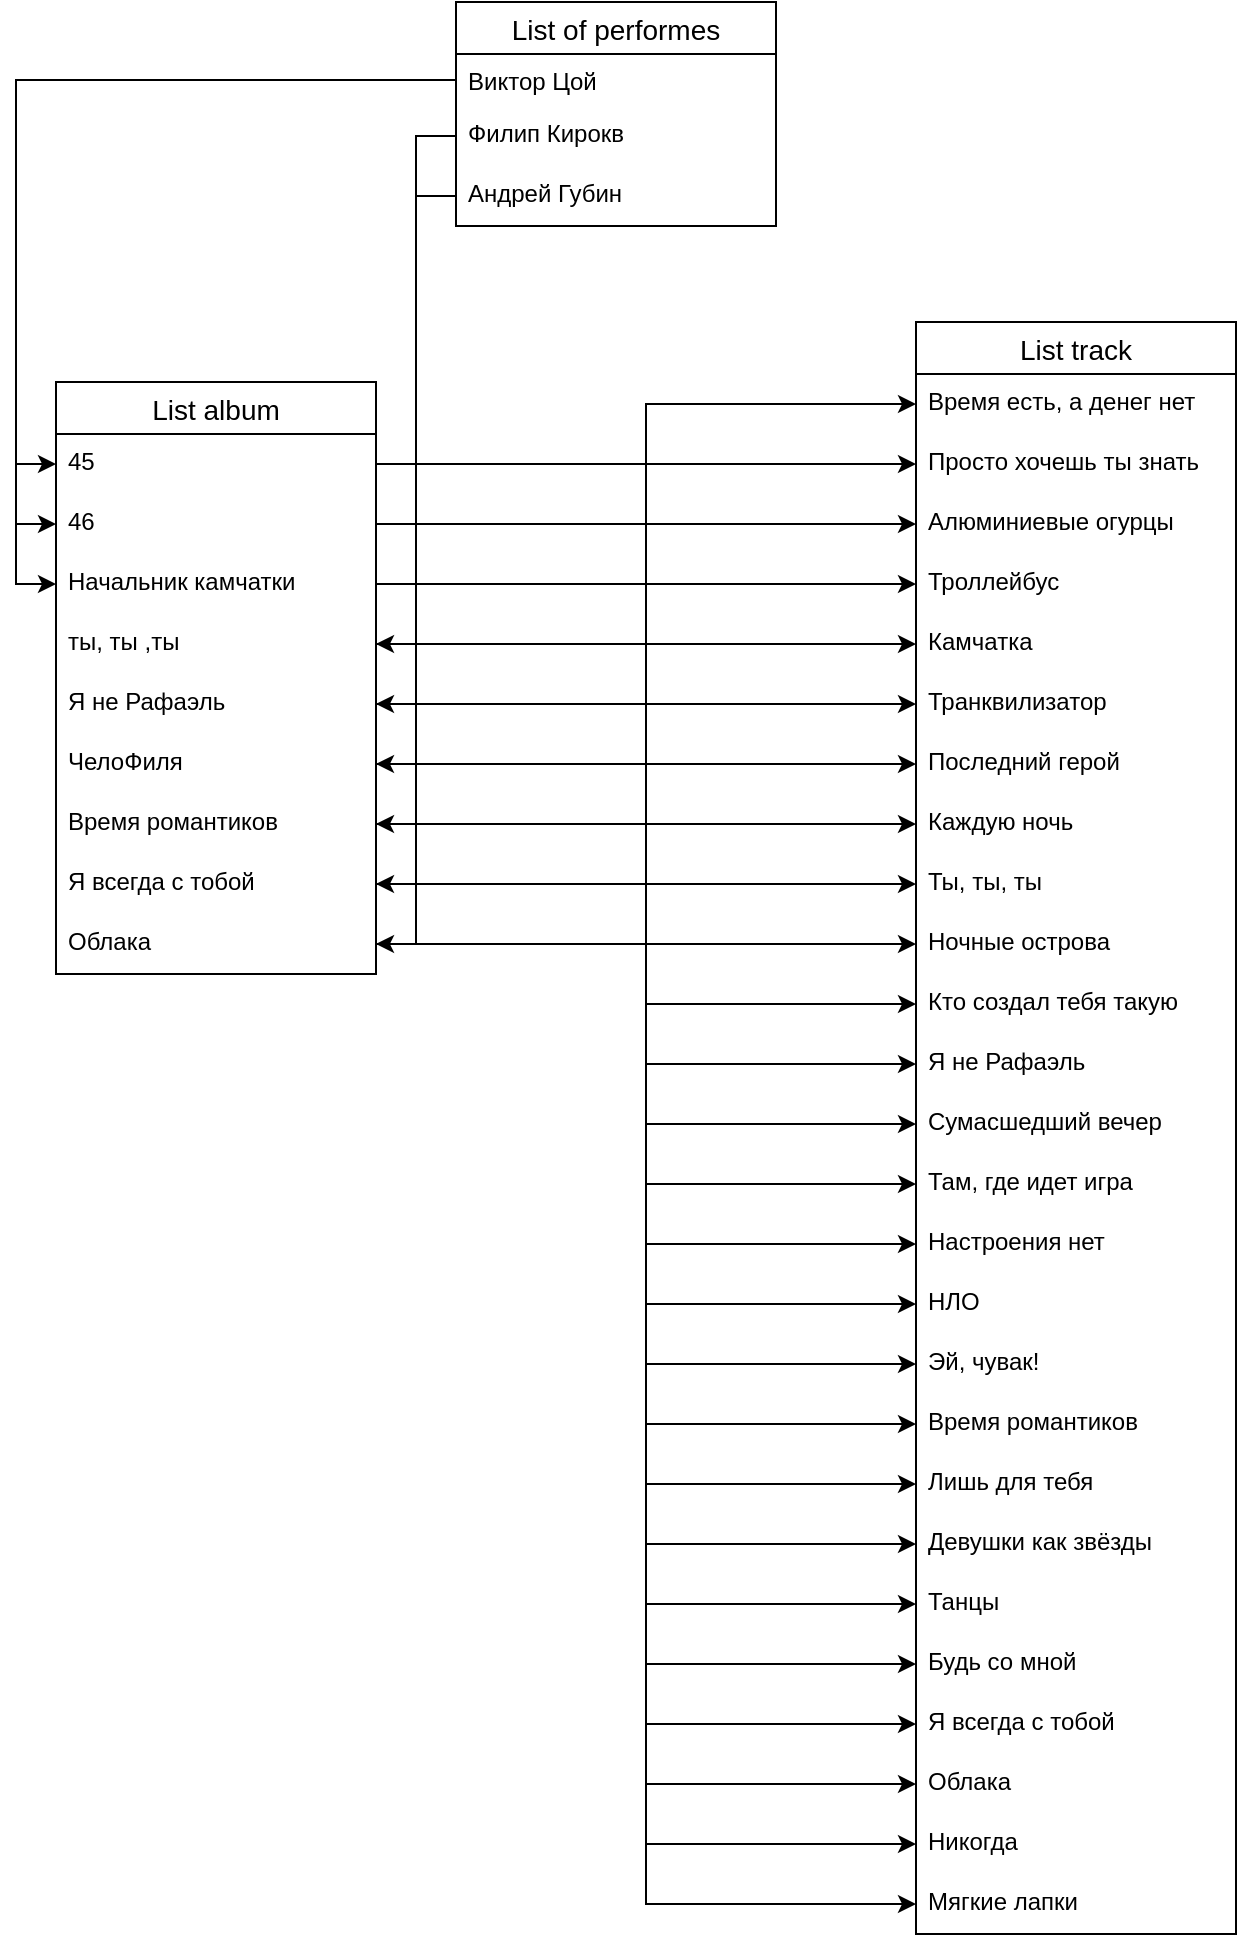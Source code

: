 <mxfile version="14.9.8" type="github">
  <diagram id="wcIPU9KMMJ4un5b8Lt9M" name="Page-1">
    <mxGraphModel dx="1422" dy="762" grid="1" gridSize="10" guides="1" tooltips="1" connect="1" arrows="1" fold="1" page="1" pageScale="1" pageWidth="827" pageHeight="1169" math="0" shadow="0">
      <root>
        <mxCell id="0" />
        <mxCell id="1" parent="0" />
        <mxCell id="bafzeU58rA8XqYi_XDJe-40" value="List of performes" style="swimlane;fontStyle=0;childLayout=stackLayout;horizontal=1;startSize=26;horizontalStack=0;resizeParent=1;resizeParentMax=0;resizeLast=0;collapsible=1;marginBottom=0;align=center;fontSize=14;" parent="1" vertex="1">
          <mxGeometry x="320" y="40" width="160" height="112" as="geometry" />
        </mxCell>
        <mxCell id="bafzeU58rA8XqYi_XDJe-41" value="Виктор Цой" style="text;strokeColor=none;fillColor=none;spacingLeft=4;spacingRight=4;overflow=hidden;rotatable=0;points=[[0,0.5],[1,0.5]];portConstraint=eastwest;fontSize=12;" parent="bafzeU58rA8XqYi_XDJe-40" vertex="1">
          <mxGeometry y="26" width="160" height="26" as="geometry" />
        </mxCell>
        <mxCell id="bafzeU58rA8XqYi_XDJe-42" value="Филип Кирокв" style="text;strokeColor=none;fillColor=none;spacingLeft=4;spacingRight=4;overflow=hidden;rotatable=0;points=[[0,0.5],[1,0.5]];portConstraint=eastwest;fontSize=12;" parent="bafzeU58rA8XqYi_XDJe-40" vertex="1">
          <mxGeometry y="52" width="160" height="30" as="geometry" />
        </mxCell>
        <mxCell id="bafzeU58rA8XqYi_XDJe-43" value="Андрей Губин" style="text;strokeColor=none;fillColor=none;spacingLeft=4;spacingRight=4;overflow=hidden;rotatable=0;points=[[0,0.5],[1,0.5]];portConstraint=eastwest;fontSize=12;" parent="bafzeU58rA8XqYi_XDJe-40" vertex="1">
          <mxGeometry y="82" width="160" height="30" as="geometry" />
        </mxCell>
        <mxCell id="bafzeU58rA8XqYi_XDJe-48" value="List album" style="swimlane;fontStyle=0;childLayout=stackLayout;horizontal=1;startSize=26;horizontalStack=0;resizeParent=1;resizeParentMax=0;resizeLast=0;collapsible=1;marginBottom=0;align=center;fontSize=14;" parent="1" vertex="1">
          <mxGeometry x="120" y="230" width="160" height="296" as="geometry" />
        </mxCell>
        <mxCell id="bafzeU58rA8XqYi_XDJe-50" value="45" style="text;strokeColor=none;fillColor=none;spacingLeft=4;spacingRight=4;overflow=hidden;rotatable=0;points=[[0,0.5],[1,0.5]];portConstraint=eastwest;fontSize=12;" parent="bafzeU58rA8XqYi_XDJe-48" vertex="1">
          <mxGeometry y="26" width="160" height="30" as="geometry" />
        </mxCell>
        <mxCell id="bafzeU58rA8XqYi_XDJe-51" value="46" style="text;strokeColor=none;fillColor=none;spacingLeft=4;spacingRight=4;overflow=hidden;rotatable=0;points=[[0,0.5],[1,0.5]];portConstraint=eastwest;fontSize=12;" parent="bafzeU58rA8XqYi_XDJe-48" vertex="1">
          <mxGeometry y="56" width="160" height="30" as="geometry" />
        </mxCell>
        <mxCell id="FZf9KdGtztHKT485gBUw-61" value="Начальник камчатки" style="text;strokeColor=none;fillColor=none;spacingLeft=4;spacingRight=4;overflow=hidden;rotatable=0;points=[[0,0.5],[1,0.5]];portConstraint=eastwest;fontSize=12;" parent="bafzeU58rA8XqYi_XDJe-48" vertex="1">
          <mxGeometry y="86" width="160" height="30" as="geometry" />
        </mxCell>
        <mxCell id="FZf9KdGtztHKT485gBUw-62" value="ты, ты ,ты" style="text;strokeColor=none;fillColor=none;spacingLeft=4;spacingRight=4;overflow=hidden;rotatable=0;points=[[0,0.5],[1,0.5]];portConstraint=eastwest;fontSize=12;" parent="bafzeU58rA8XqYi_XDJe-48" vertex="1">
          <mxGeometry y="116" width="160" height="30" as="geometry" />
        </mxCell>
        <mxCell id="FZf9KdGtztHKT485gBUw-63" value="Я не Рафаэль" style="text;strokeColor=none;fillColor=none;spacingLeft=4;spacingRight=4;overflow=hidden;rotatable=0;points=[[0,0.5],[1,0.5]];portConstraint=eastwest;fontSize=12;" parent="bafzeU58rA8XqYi_XDJe-48" vertex="1">
          <mxGeometry y="146" width="160" height="30" as="geometry" />
        </mxCell>
        <mxCell id="FZf9KdGtztHKT485gBUw-64" value="ЧелоФиля" style="text;strokeColor=none;fillColor=none;spacingLeft=4;spacingRight=4;overflow=hidden;rotatable=0;points=[[0,0.5],[1,0.5]];portConstraint=eastwest;fontSize=12;" parent="bafzeU58rA8XqYi_XDJe-48" vertex="1">
          <mxGeometry y="176" width="160" height="30" as="geometry" />
        </mxCell>
        <mxCell id="FZf9KdGtztHKT485gBUw-65" value="Время романтиков" style="text;strokeColor=none;fillColor=none;spacingLeft=4;spacingRight=4;overflow=hidden;rotatable=0;points=[[0,0.5],[1,0.5]];portConstraint=eastwest;fontSize=12;" parent="bafzeU58rA8XqYi_XDJe-48" vertex="1">
          <mxGeometry y="206" width="160" height="30" as="geometry" />
        </mxCell>
        <mxCell id="FZf9KdGtztHKT485gBUw-66" value="Я всегда с тобой" style="text;strokeColor=none;fillColor=none;spacingLeft=4;spacingRight=4;overflow=hidden;rotatable=0;points=[[0,0.5],[1,0.5]];portConstraint=eastwest;fontSize=12;" parent="bafzeU58rA8XqYi_XDJe-48" vertex="1">
          <mxGeometry y="236" width="160" height="30" as="geometry" />
        </mxCell>
        <mxCell id="FZf9KdGtztHKT485gBUw-103" value="Облака" style="text;strokeColor=none;fillColor=none;spacingLeft=4;spacingRight=4;overflow=hidden;rotatable=0;points=[[0,0.5],[1,0.5]];portConstraint=eastwest;fontSize=12;" parent="bafzeU58rA8XqYi_XDJe-48" vertex="1">
          <mxGeometry y="266" width="160" height="30" as="geometry" />
        </mxCell>
        <mxCell id="FZf9KdGtztHKT485gBUw-33" value="List track" style="swimlane;fontStyle=0;childLayout=stackLayout;horizontal=1;startSize=26;horizontalStack=0;resizeParent=1;resizeParentMax=0;resizeLast=0;collapsible=1;marginBottom=0;align=center;fontSize=14;" parent="1" vertex="1">
          <mxGeometry x="550" y="200" width="160" height="806" as="geometry" />
        </mxCell>
        <mxCell id="FZf9KdGtztHKT485gBUw-39" value="Время есть, а денег нет" style="text;strokeColor=none;fillColor=none;spacingLeft=4;spacingRight=4;overflow=hidden;rotatable=0;points=[[0,0.5],[1,0.5]];portConstraint=eastwest;fontSize=12;" parent="FZf9KdGtztHKT485gBUw-33" vertex="1">
          <mxGeometry y="26" width="160" height="30" as="geometry" />
        </mxCell>
        <mxCell id="FZf9KdGtztHKT485gBUw-40" value="Просто хочешь ты знать" style="text;strokeColor=none;fillColor=none;spacingLeft=4;spacingRight=4;overflow=hidden;rotatable=0;points=[[0,0.5],[1,0.5]];portConstraint=eastwest;fontSize=12;" parent="FZf9KdGtztHKT485gBUw-33" vertex="1">
          <mxGeometry y="56" width="160" height="30" as="geometry" />
        </mxCell>
        <mxCell id="FZf9KdGtztHKT485gBUw-41" value="Алюминиевые огурцы" style="text;strokeColor=none;fillColor=none;spacingLeft=4;spacingRight=4;overflow=hidden;rotatable=0;points=[[0,0.5],[1,0.5]];portConstraint=eastwest;fontSize=12;" parent="FZf9KdGtztHKT485gBUw-33" vertex="1">
          <mxGeometry y="86" width="160" height="30" as="geometry" />
        </mxCell>
        <mxCell id="FZf9KdGtztHKT485gBUw-42" value="Троллейбус" style="text;strokeColor=none;fillColor=none;spacingLeft=4;spacingRight=4;overflow=hidden;rotatable=0;points=[[0,0.5],[1,0.5]];portConstraint=eastwest;fontSize=12;" parent="FZf9KdGtztHKT485gBUw-33" vertex="1">
          <mxGeometry y="116" width="160" height="30" as="geometry" />
        </mxCell>
        <mxCell id="FZf9KdGtztHKT485gBUw-43" value="Камчатка" style="text;strokeColor=none;fillColor=none;spacingLeft=4;spacingRight=4;overflow=hidden;rotatable=0;points=[[0,0.5],[1,0.5]];portConstraint=eastwest;fontSize=12;" parent="FZf9KdGtztHKT485gBUw-33" vertex="1">
          <mxGeometry y="146" width="160" height="30" as="geometry" />
        </mxCell>
        <mxCell id="FZf9KdGtztHKT485gBUw-44" value="Транквилизатор" style="text;strokeColor=none;fillColor=none;spacingLeft=4;spacingRight=4;overflow=hidden;rotatable=0;points=[[0,0.5],[1,0.5]];portConstraint=eastwest;fontSize=12;" parent="FZf9KdGtztHKT485gBUw-33" vertex="1">
          <mxGeometry y="176" width="160" height="30" as="geometry" />
        </mxCell>
        <mxCell id="FZf9KdGtztHKT485gBUw-45" value="Последний герой" style="text;strokeColor=none;fillColor=none;spacingLeft=4;spacingRight=4;overflow=hidden;rotatable=0;points=[[0,0.5],[1,0.5]];portConstraint=eastwest;fontSize=12;" parent="FZf9KdGtztHKT485gBUw-33" vertex="1">
          <mxGeometry y="206" width="160" height="30" as="geometry" />
        </mxCell>
        <mxCell id="FZf9KdGtztHKT485gBUw-46" value="Каждую ночь" style="text;strokeColor=none;fillColor=none;spacingLeft=4;spacingRight=4;overflow=hidden;rotatable=0;points=[[0,0.5],[1,0.5]];portConstraint=eastwest;fontSize=12;" parent="FZf9KdGtztHKT485gBUw-33" vertex="1">
          <mxGeometry y="236" width="160" height="30" as="geometry" />
        </mxCell>
        <mxCell id="FZf9KdGtztHKT485gBUw-48" value="Ты, ты, ты" style="text;strokeColor=none;fillColor=none;spacingLeft=4;spacingRight=4;overflow=hidden;rotatable=0;points=[[0,0.5],[1,0.5]];portConstraint=eastwest;fontSize=12;" parent="FZf9KdGtztHKT485gBUw-33" vertex="1">
          <mxGeometry y="266" width="160" height="30" as="geometry" />
        </mxCell>
        <mxCell id="FZf9KdGtztHKT485gBUw-49" value="Ночные острова" style="text;strokeColor=none;fillColor=none;spacingLeft=4;spacingRight=4;overflow=hidden;rotatable=0;points=[[0,0.5],[1,0.5]];portConstraint=eastwest;fontSize=12;" parent="FZf9KdGtztHKT485gBUw-33" vertex="1">
          <mxGeometry y="296" width="160" height="30" as="geometry" />
        </mxCell>
        <mxCell id="FZf9KdGtztHKT485gBUw-50" value="Кто создал тебя такую" style="text;strokeColor=none;fillColor=none;spacingLeft=4;spacingRight=4;overflow=hidden;rotatable=0;points=[[0,0.5],[1,0.5]];portConstraint=eastwest;fontSize=12;" parent="FZf9KdGtztHKT485gBUw-33" vertex="1">
          <mxGeometry y="326" width="160" height="30" as="geometry" />
        </mxCell>
        <mxCell id="FZf9KdGtztHKT485gBUw-51" value="Я не Рафаэль" style="text;strokeColor=none;fillColor=none;spacingLeft=4;spacingRight=4;overflow=hidden;rotatable=0;points=[[0,0.5],[1,0.5]];portConstraint=eastwest;fontSize=12;" parent="FZf9KdGtztHKT485gBUw-33" vertex="1">
          <mxGeometry y="356" width="160" height="30" as="geometry" />
        </mxCell>
        <mxCell id="FZf9KdGtztHKT485gBUw-52" value="Сумасшедший вечер" style="text;strokeColor=none;fillColor=none;spacingLeft=4;spacingRight=4;overflow=hidden;rotatable=0;points=[[0,0.5],[1,0.5]];portConstraint=eastwest;fontSize=12;" parent="FZf9KdGtztHKT485gBUw-33" vertex="1">
          <mxGeometry y="386" width="160" height="30" as="geometry" />
        </mxCell>
        <mxCell id="FZf9KdGtztHKT485gBUw-53" value="Там, где идет игра" style="text;strokeColor=none;fillColor=none;spacingLeft=4;spacingRight=4;overflow=hidden;rotatable=0;points=[[0,0.5],[1,0.5]];portConstraint=eastwest;fontSize=12;" parent="FZf9KdGtztHKT485gBUw-33" vertex="1">
          <mxGeometry y="416" width="160" height="30" as="geometry" />
        </mxCell>
        <mxCell id="FZf9KdGtztHKT485gBUw-54" value="Настроения нет" style="text;strokeColor=none;fillColor=none;spacingLeft=4;spacingRight=4;overflow=hidden;rotatable=0;points=[[0,0.5],[1,0.5]];portConstraint=eastwest;fontSize=12;" parent="FZf9KdGtztHKT485gBUw-33" vertex="1">
          <mxGeometry y="446" width="160" height="30" as="geometry" />
        </mxCell>
        <mxCell id="FZf9KdGtztHKT485gBUw-55" value="НЛО" style="text;strokeColor=none;fillColor=none;spacingLeft=4;spacingRight=4;overflow=hidden;rotatable=0;points=[[0,0.5],[1,0.5]];portConstraint=eastwest;fontSize=12;" parent="FZf9KdGtztHKT485gBUw-33" vertex="1">
          <mxGeometry y="476" width="160" height="30" as="geometry" />
        </mxCell>
        <mxCell id="FZf9KdGtztHKT485gBUw-56" value="Эй, чувак!" style="text;strokeColor=none;fillColor=none;spacingLeft=4;spacingRight=4;overflow=hidden;rotatable=0;points=[[0,0.5],[1,0.5]];portConstraint=eastwest;fontSize=12;" parent="FZf9KdGtztHKT485gBUw-33" vertex="1">
          <mxGeometry y="506" width="160" height="30" as="geometry" />
        </mxCell>
        <mxCell id="FZf9KdGtztHKT485gBUw-57" value="Время романтиков" style="text;strokeColor=none;fillColor=none;spacingLeft=4;spacingRight=4;overflow=hidden;rotatable=0;points=[[0,0.5],[1,0.5]];portConstraint=eastwest;fontSize=12;" parent="FZf9KdGtztHKT485gBUw-33" vertex="1">
          <mxGeometry y="536" width="160" height="30" as="geometry" />
        </mxCell>
        <mxCell id="FZf9KdGtztHKT485gBUw-58" value="Лишь для тебя" style="text;strokeColor=none;fillColor=none;spacingLeft=4;spacingRight=4;overflow=hidden;rotatable=0;points=[[0,0.5],[1,0.5]];portConstraint=eastwest;fontSize=12;" parent="FZf9KdGtztHKT485gBUw-33" vertex="1">
          <mxGeometry y="566" width="160" height="30" as="geometry" />
        </mxCell>
        <mxCell id="FZf9KdGtztHKT485gBUw-59" value="Девушки как звёзды" style="text;strokeColor=none;fillColor=none;spacingLeft=4;spacingRight=4;overflow=hidden;rotatable=0;points=[[0,0.5],[1,0.5]];portConstraint=eastwest;fontSize=12;" parent="FZf9KdGtztHKT485gBUw-33" vertex="1">
          <mxGeometry y="596" width="160" height="30" as="geometry" />
        </mxCell>
        <mxCell id="FZf9KdGtztHKT485gBUw-60" value="Танцы" style="text;strokeColor=none;fillColor=none;spacingLeft=4;spacingRight=4;overflow=hidden;rotatable=0;points=[[0,0.5],[1,0.5]];portConstraint=eastwest;fontSize=12;" parent="FZf9KdGtztHKT485gBUw-33" vertex="1">
          <mxGeometry y="626" width="160" height="30" as="geometry" />
        </mxCell>
        <mxCell id="FZf9KdGtztHKT485gBUw-98" value="Будь со мной" style="text;strokeColor=none;fillColor=none;spacingLeft=4;spacingRight=4;overflow=hidden;rotatable=0;points=[[0,0.5],[1,0.5]];portConstraint=eastwest;fontSize=12;" parent="FZf9KdGtztHKT485gBUw-33" vertex="1">
          <mxGeometry y="656" width="160" height="30" as="geometry" />
        </mxCell>
        <mxCell id="FZf9KdGtztHKT485gBUw-99" value="Я всегда с тобой" style="text;strokeColor=none;fillColor=none;spacingLeft=4;spacingRight=4;overflow=hidden;rotatable=0;points=[[0,0.5],[1,0.5]];portConstraint=eastwest;fontSize=12;" parent="FZf9KdGtztHKT485gBUw-33" vertex="1">
          <mxGeometry y="686" width="160" height="30" as="geometry" />
        </mxCell>
        <mxCell id="FZf9KdGtztHKT485gBUw-100" value="Облака" style="text;strokeColor=none;fillColor=none;spacingLeft=4;spacingRight=4;overflow=hidden;rotatable=0;points=[[0,0.5],[1,0.5]];portConstraint=eastwest;fontSize=12;" parent="FZf9KdGtztHKT485gBUw-33" vertex="1">
          <mxGeometry y="716" width="160" height="30" as="geometry" />
        </mxCell>
        <mxCell id="FZf9KdGtztHKT485gBUw-101" value="Никогда" style="text;strokeColor=none;fillColor=none;spacingLeft=4;spacingRight=4;overflow=hidden;rotatable=0;points=[[0,0.5],[1,0.5]];portConstraint=eastwest;fontSize=12;" parent="FZf9KdGtztHKT485gBUw-33" vertex="1">
          <mxGeometry y="746" width="160" height="30" as="geometry" />
        </mxCell>
        <mxCell id="FZf9KdGtztHKT485gBUw-102" value="Мягкие лапки" style="text;strokeColor=none;fillColor=none;spacingLeft=4;spacingRight=4;overflow=hidden;rotatable=0;points=[[0,0.5],[1,0.5]];portConstraint=eastwest;fontSize=12;" parent="FZf9KdGtztHKT485gBUw-33" vertex="1">
          <mxGeometry y="776" width="160" height="30" as="geometry" />
        </mxCell>
        <mxCell id="FZf9KdGtztHKT485gBUw-105" style="edgeStyle=orthogonalEdgeStyle;rounded=0;orthogonalLoop=1;jettySize=auto;html=1;entryX=0;entryY=0.5;entryDx=0;entryDy=0;" parent="1" source="bafzeU58rA8XqYi_XDJe-41" target="bafzeU58rA8XqYi_XDJe-51" edge="1">
          <mxGeometry relative="1" as="geometry" />
        </mxCell>
        <mxCell id="FZf9KdGtztHKT485gBUw-106" style="edgeStyle=orthogonalEdgeStyle;rounded=0;orthogonalLoop=1;jettySize=auto;html=1;entryX=0;entryY=0.5;entryDx=0;entryDy=0;" parent="1" source="bafzeU58rA8XqYi_XDJe-41" target="FZf9KdGtztHKT485gBUw-61" edge="1">
          <mxGeometry relative="1" as="geometry" />
        </mxCell>
        <mxCell id="FZf9KdGtztHKT485gBUw-108" style="edgeStyle=orthogonalEdgeStyle;rounded=0;orthogonalLoop=1;jettySize=auto;html=1;entryX=1;entryY=0.5;entryDx=0;entryDy=0;" parent="1" source="bafzeU58rA8XqYi_XDJe-42" target="FZf9KdGtztHKT485gBUw-64" edge="1">
          <mxGeometry relative="1" as="geometry" />
        </mxCell>
        <mxCell id="FZf9KdGtztHKT485gBUw-109" style="edgeStyle=orthogonalEdgeStyle;rounded=0;orthogonalLoop=1;jettySize=auto;html=1;entryX=1;entryY=0.5;entryDx=0;entryDy=0;" parent="1" source="bafzeU58rA8XqYi_XDJe-42" target="FZf9KdGtztHKT485gBUw-63" edge="1">
          <mxGeometry relative="1" as="geometry" />
        </mxCell>
        <mxCell id="FZf9KdGtztHKT485gBUw-110" style="edgeStyle=orthogonalEdgeStyle;rounded=0;orthogonalLoop=1;jettySize=auto;html=1;entryX=0;entryY=0.5;entryDx=0;entryDy=0;" parent="1" source="bafzeU58rA8XqYi_XDJe-41" target="bafzeU58rA8XqYi_XDJe-50" edge="1">
          <mxGeometry relative="1" as="geometry" />
        </mxCell>
        <mxCell id="FZf9KdGtztHKT485gBUw-111" style="edgeStyle=orthogonalEdgeStyle;rounded=0;orthogonalLoop=1;jettySize=auto;html=1;exitX=0;exitY=0.5;exitDx=0;exitDy=0;entryX=1;entryY=0.5;entryDx=0;entryDy=0;" parent="1" source="bafzeU58rA8XqYi_XDJe-42" target="FZf9KdGtztHKT485gBUw-62" edge="1">
          <mxGeometry relative="1" as="geometry" />
        </mxCell>
        <mxCell id="FZf9KdGtztHKT485gBUw-112" style="edgeStyle=orthogonalEdgeStyle;rounded=0;orthogonalLoop=1;jettySize=auto;html=1;entryX=1;entryY=0.5;entryDx=0;entryDy=0;" parent="1" source="bafzeU58rA8XqYi_XDJe-43" target="FZf9KdGtztHKT485gBUw-65" edge="1">
          <mxGeometry relative="1" as="geometry" />
        </mxCell>
        <mxCell id="FZf9KdGtztHKT485gBUw-113" style="edgeStyle=orthogonalEdgeStyle;rounded=0;orthogonalLoop=1;jettySize=auto;html=1;entryX=1;entryY=0.5;entryDx=0;entryDy=0;" parent="1" source="bafzeU58rA8XqYi_XDJe-43" target="FZf9KdGtztHKT485gBUw-66" edge="1">
          <mxGeometry relative="1" as="geometry" />
        </mxCell>
        <mxCell id="FZf9KdGtztHKT485gBUw-114" style="edgeStyle=orthogonalEdgeStyle;rounded=0;orthogonalLoop=1;jettySize=auto;html=1;entryX=1;entryY=0.5;entryDx=0;entryDy=0;" parent="1" source="bafzeU58rA8XqYi_XDJe-43" target="FZf9KdGtztHKT485gBUw-103" edge="1">
          <mxGeometry relative="1" as="geometry" />
        </mxCell>
        <mxCell id="biPgVVkq6t1ke-lCDyxf-1" style="edgeStyle=orthogonalEdgeStyle;rounded=0;orthogonalLoop=1;jettySize=auto;html=1;entryX=0;entryY=0.5;entryDx=0;entryDy=0;" parent="1" source="bafzeU58rA8XqYi_XDJe-50" target="FZf9KdGtztHKT485gBUw-39" edge="1">
          <mxGeometry relative="1" as="geometry" />
        </mxCell>
        <mxCell id="biPgVVkq6t1ke-lCDyxf-2" style="edgeStyle=orthogonalEdgeStyle;rounded=0;orthogonalLoop=1;jettySize=auto;html=1;entryX=0;entryY=0.5;entryDx=0;entryDy=0;" parent="1" source="bafzeU58rA8XqYi_XDJe-50" target="FZf9KdGtztHKT485gBUw-40" edge="1">
          <mxGeometry relative="1" as="geometry" />
        </mxCell>
        <mxCell id="biPgVVkq6t1ke-lCDyxf-3" style="edgeStyle=orthogonalEdgeStyle;rounded=0;orthogonalLoop=1;jettySize=auto;html=1;entryX=0;entryY=0.5;entryDx=0;entryDy=0;" parent="1" source="bafzeU58rA8XqYi_XDJe-50" target="FZf9KdGtztHKT485gBUw-41" edge="1">
          <mxGeometry relative="1" as="geometry" />
        </mxCell>
        <mxCell id="biPgVVkq6t1ke-lCDyxf-4" style="edgeStyle=orthogonalEdgeStyle;rounded=0;orthogonalLoop=1;jettySize=auto;html=1;entryX=0;entryY=0.5;entryDx=0;entryDy=0;" parent="1" source="bafzeU58rA8XqYi_XDJe-51" target="FZf9KdGtztHKT485gBUw-42" edge="1">
          <mxGeometry relative="1" as="geometry" />
        </mxCell>
        <mxCell id="biPgVVkq6t1ke-lCDyxf-6" style="edgeStyle=orthogonalEdgeStyle;rounded=0;orthogonalLoop=1;jettySize=auto;html=1;entryX=0;entryY=0.5;entryDx=0;entryDy=0;" parent="1" source="bafzeU58rA8XqYi_XDJe-51" target="FZf9KdGtztHKT485gBUw-44" edge="1">
          <mxGeometry relative="1" as="geometry" />
        </mxCell>
        <mxCell id="biPgVVkq6t1ke-lCDyxf-7" style="edgeStyle=orthogonalEdgeStyle;rounded=0;orthogonalLoop=1;jettySize=auto;html=1;entryX=0;entryY=0.5;entryDx=0;entryDy=0;" parent="1" source="bafzeU58rA8XqYi_XDJe-51" target="FZf9KdGtztHKT485gBUw-43" edge="1">
          <mxGeometry relative="1" as="geometry" />
        </mxCell>
        <mxCell id="biPgVVkq6t1ke-lCDyxf-8" style="edgeStyle=orthogonalEdgeStyle;rounded=0;orthogonalLoop=1;jettySize=auto;html=1;entryX=0;entryY=0.5;entryDx=0;entryDy=0;" parent="1" source="FZf9KdGtztHKT485gBUw-61" target="FZf9KdGtztHKT485gBUw-45" edge="1">
          <mxGeometry relative="1" as="geometry" />
        </mxCell>
        <mxCell id="biPgVVkq6t1ke-lCDyxf-11" style="edgeStyle=orthogonalEdgeStyle;rounded=0;orthogonalLoop=1;jettySize=auto;html=1;entryX=0;entryY=0.5;entryDx=0;entryDy=0;" parent="1" source="FZf9KdGtztHKT485gBUw-61" target="FZf9KdGtztHKT485gBUw-46" edge="1">
          <mxGeometry relative="1" as="geometry" />
        </mxCell>
        <mxCell id="biPgVVkq6t1ke-lCDyxf-13" style="edgeStyle=orthogonalEdgeStyle;rounded=0;orthogonalLoop=1;jettySize=auto;html=1;entryX=0;entryY=0.5;entryDx=0;entryDy=0;" parent="1" source="FZf9KdGtztHKT485gBUw-62" target="FZf9KdGtztHKT485gBUw-48" edge="1">
          <mxGeometry relative="1" as="geometry" />
        </mxCell>
        <mxCell id="biPgVVkq6t1ke-lCDyxf-14" style="edgeStyle=orthogonalEdgeStyle;rounded=0;orthogonalLoop=1;jettySize=auto;html=1;entryX=0;entryY=0.5;entryDx=0;entryDy=0;" parent="1" source="FZf9KdGtztHKT485gBUw-62" target="FZf9KdGtztHKT485gBUw-49" edge="1">
          <mxGeometry relative="1" as="geometry" />
        </mxCell>
        <mxCell id="biPgVVkq6t1ke-lCDyxf-15" style="edgeStyle=orthogonalEdgeStyle;rounded=0;orthogonalLoop=1;jettySize=auto;html=1;entryX=0;entryY=0.5;entryDx=0;entryDy=0;" parent="1" source="FZf9KdGtztHKT485gBUw-62" target="FZf9KdGtztHKT485gBUw-50" edge="1">
          <mxGeometry relative="1" as="geometry" />
        </mxCell>
        <mxCell id="biPgVVkq6t1ke-lCDyxf-16" style="edgeStyle=orthogonalEdgeStyle;rounded=0;orthogonalLoop=1;jettySize=auto;html=1;entryX=0;entryY=0.5;entryDx=0;entryDy=0;" parent="1" source="FZf9KdGtztHKT485gBUw-63" target="FZf9KdGtztHKT485gBUw-51" edge="1">
          <mxGeometry relative="1" as="geometry" />
        </mxCell>
        <mxCell id="biPgVVkq6t1ke-lCDyxf-17" style="edgeStyle=orthogonalEdgeStyle;rounded=0;orthogonalLoop=1;jettySize=auto;html=1;entryX=0;entryY=0.5;entryDx=0;entryDy=0;" parent="1" source="FZf9KdGtztHKT485gBUw-63" target="FZf9KdGtztHKT485gBUw-52" edge="1">
          <mxGeometry relative="1" as="geometry" />
        </mxCell>
        <mxCell id="biPgVVkq6t1ke-lCDyxf-18" style="edgeStyle=orthogonalEdgeStyle;rounded=0;orthogonalLoop=1;jettySize=auto;html=1;entryX=0;entryY=0.5;entryDx=0;entryDy=0;" parent="1" source="FZf9KdGtztHKT485gBUw-63" target="FZf9KdGtztHKT485gBUw-53" edge="1">
          <mxGeometry relative="1" as="geometry" />
        </mxCell>
        <mxCell id="biPgVVkq6t1ke-lCDyxf-19" style="edgeStyle=orthogonalEdgeStyle;rounded=0;orthogonalLoop=1;jettySize=auto;html=1;entryX=0;entryY=0.5;entryDx=0;entryDy=0;" parent="1" source="FZf9KdGtztHKT485gBUw-64" target="FZf9KdGtztHKT485gBUw-54" edge="1">
          <mxGeometry relative="1" as="geometry" />
        </mxCell>
        <mxCell id="biPgVVkq6t1ke-lCDyxf-20" style="edgeStyle=orthogonalEdgeStyle;rounded=0;orthogonalLoop=1;jettySize=auto;html=1;entryX=0;entryY=0.5;entryDx=0;entryDy=0;" parent="1" source="FZf9KdGtztHKT485gBUw-64" target="FZf9KdGtztHKT485gBUw-55" edge="1">
          <mxGeometry relative="1" as="geometry" />
        </mxCell>
        <mxCell id="biPgVVkq6t1ke-lCDyxf-21" style="edgeStyle=orthogonalEdgeStyle;rounded=0;orthogonalLoop=1;jettySize=auto;html=1;entryX=0;entryY=0.5;entryDx=0;entryDy=0;" parent="1" source="FZf9KdGtztHKT485gBUw-64" target="FZf9KdGtztHKT485gBUw-56" edge="1">
          <mxGeometry relative="1" as="geometry" />
        </mxCell>
        <mxCell id="biPgVVkq6t1ke-lCDyxf-22" style="edgeStyle=orthogonalEdgeStyle;rounded=0;orthogonalLoop=1;jettySize=auto;html=1;entryX=0;entryY=0.5;entryDx=0;entryDy=0;" parent="1" source="FZf9KdGtztHKT485gBUw-65" target="FZf9KdGtztHKT485gBUw-57" edge="1">
          <mxGeometry relative="1" as="geometry" />
        </mxCell>
        <mxCell id="biPgVVkq6t1ke-lCDyxf-23" style="edgeStyle=orthogonalEdgeStyle;rounded=0;orthogonalLoop=1;jettySize=auto;html=1;entryX=0;entryY=0.5;entryDx=0;entryDy=0;" parent="1" source="FZf9KdGtztHKT485gBUw-65" target="FZf9KdGtztHKT485gBUw-58" edge="1">
          <mxGeometry relative="1" as="geometry" />
        </mxCell>
        <mxCell id="biPgVVkq6t1ke-lCDyxf-24" style="edgeStyle=orthogonalEdgeStyle;rounded=0;orthogonalLoop=1;jettySize=auto;html=1;entryX=0;entryY=0.5;entryDx=0;entryDy=0;" parent="1" source="FZf9KdGtztHKT485gBUw-65" target="FZf9KdGtztHKT485gBUw-59" edge="1">
          <mxGeometry relative="1" as="geometry" />
        </mxCell>
        <mxCell id="biPgVVkq6t1ke-lCDyxf-25" style="edgeStyle=orthogonalEdgeStyle;rounded=0;orthogonalLoop=1;jettySize=auto;html=1;entryX=0;entryY=0.5;entryDx=0;entryDy=0;" parent="1" source="FZf9KdGtztHKT485gBUw-66" target="FZf9KdGtztHKT485gBUw-60" edge="1">
          <mxGeometry relative="1" as="geometry" />
        </mxCell>
        <mxCell id="biPgVVkq6t1ke-lCDyxf-27" style="edgeStyle=orthogonalEdgeStyle;rounded=0;orthogonalLoop=1;jettySize=auto;html=1;entryX=0;entryY=0.5;entryDx=0;entryDy=0;" parent="1" source="FZf9KdGtztHKT485gBUw-66" target="FZf9KdGtztHKT485gBUw-99" edge="1">
          <mxGeometry relative="1" as="geometry" />
        </mxCell>
        <mxCell id="biPgVVkq6t1ke-lCDyxf-28" style="edgeStyle=orthogonalEdgeStyle;rounded=0;orthogonalLoop=1;jettySize=auto;html=1;entryX=0;entryY=0.5;entryDx=0;entryDy=0;" parent="1" source="FZf9KdGtztHKT485gBUw-103" target="FZf9KdGtztHKT485gBUw-100" edge="1">
          <mxGeometry relative="1" as="geometry" />
        </mxCell>
        <mxCell id="biPgVVkq6t1ke-lCDyxf-29" style="edgeStyle=orthogonalEdgeStyle;rounded=0;orthogonalLoop=1;jettySize=auto;html=1;entryX=0;entryY=0.5;entryDx=0;entryDy=0;" parent="1" source="FZf9KdGtztHKT485gBUw-103" target="FZf9KdGtztHKT485gBUw-101" edge="1">
          <mxGeometry relative="1" as="geometry" />
        </mxCell>
        <mxCell id="biPgVVkq6t1ke-lCDyxf-30" style="edgeStyle=orthogonalEdgeStyle;rounded=0;orthogonalLoop=1;jettySize=auto;html=1;entryX=0;entryY=0.5;entryDx=0;entryDy=0;" parent="1" source="FZf9KdGtztHKT485gBUw-103" target="FZf9KdGtztHKT485gBUw-102" edge="1">
          <mxGeometry relative="1" as="geometry" />
        </mxCell>
        <mxCell id="Jt6TEVPsOa8I2ZWduQRh-1" style="edgeStyle=orthogonalEdgeStyle;rounded=0;orthogonalLoop=1;jettySize=auto;html=1;" edge="1" parent="1" source="FZf9KdGtztHKT485gBUw-66" target="FZf9KdGtztHKT485gBUw-98">
          <mxGeometry relative="1" as="geometry" />
        </mxCell>
      </root>
    </mxGraphModel>
  </diagram>
</mxfile>
